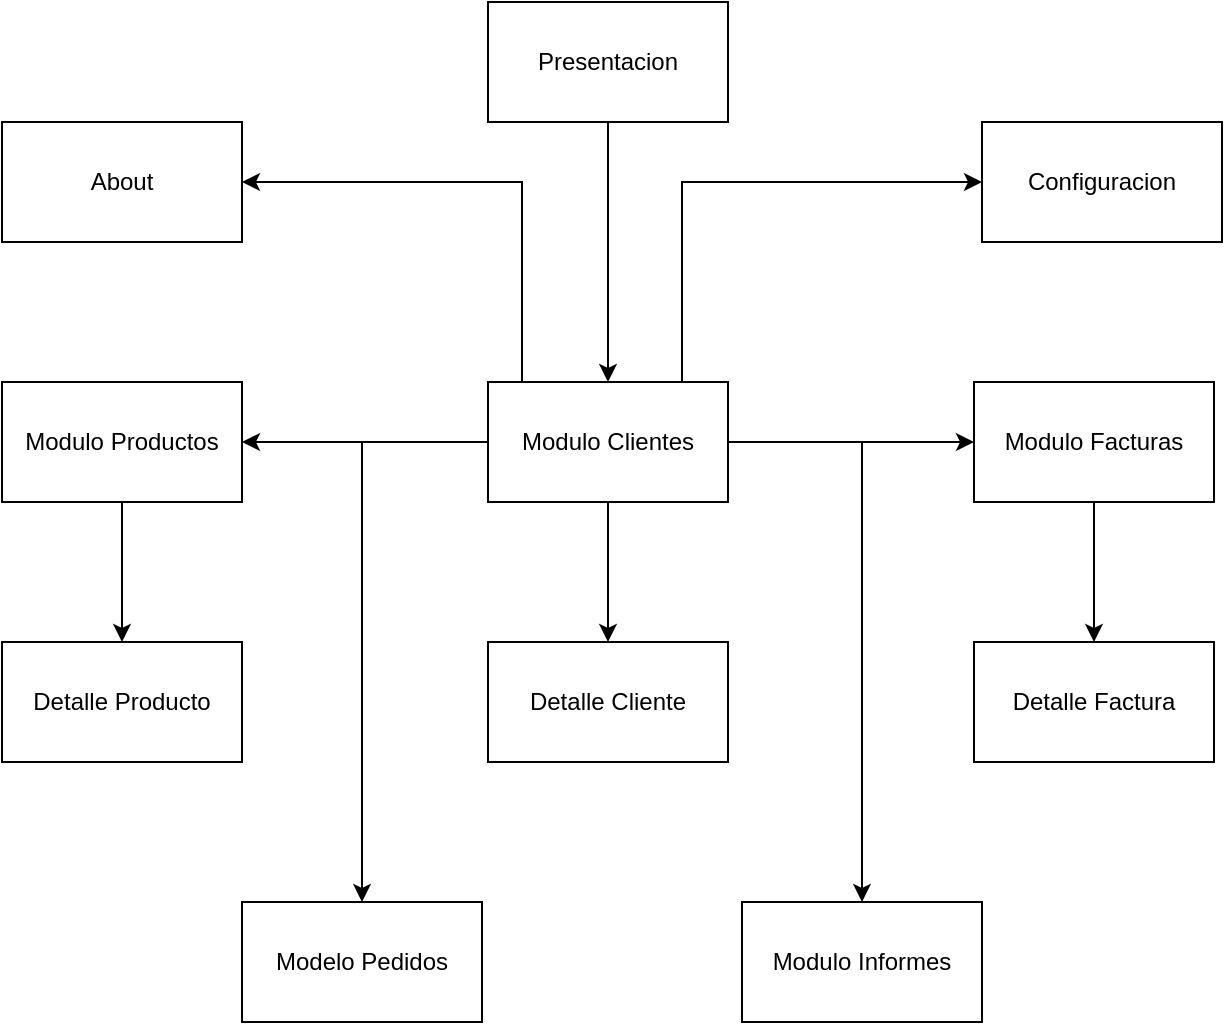 <mxfile version="10.6.5" type="device"><diagram id="qWfC6h5bFVVqr6ObENdy" name="Page-1"><mxGraphModel dx="738" dy="736" grid="1" gridSize="10" guides="1" tooltips="1" connect="1" arrows="1" fold="1" page="1" pageScale="1" pageWidth="827" pageHeight="1169" math="0" shadow="0"><root><mxCell id="0"/><mxCell id="1" parent="0"/><mxCell id="Z1TwKkV8chMHhtpDZZe4-13" style="edgeStyle=orthogonalEdgeStyle;rounded=0;orthogonalLoop=1;jettySize=auto;html=1;" edge="1" parent="1" source="Z1TwKkV8chMHhtpDZZe4-1" target="Z1TwKkV8chMHhtpDZZe4-6"><mxGeometry relative="1" as="geometry"/></mxCell><mxCell id="Z1TwKkV8chMHhtpDZZe4-14" style="edgeStyle=orthogonalEdgeStyle;rounded=0;orthogonalLoop=1;jettySize=auto;html=1;entryX=1;entryY=0.5;entryDx=0;entryDy=0;" edge="1" parent="1" source="Z1TwKkV8chMHhtpDZZe4-1" target="Z1TwKkV8chMHhtpDZZe4-3"><mxGeometry relative="1" as="geometry"/></mxCell><mxCell id="Z1TwKkV8chMHhtpDZZe4-16" style="edgeStyle=orthogonalEdgeStyle;rounded=0;orthogonalLoop=1;jettySize=auto;html=1;entryX=0;entryY=0.5;entryDx=0;entryDy=0;" edge="1" parent="1" source="Z1TwKkV8chMHhtpDZZe4-1" target="Z1TwKkV8chMHhtpDZZe4-5"><mxGeometry relative="1" as="geometry"><Array as="points"><mxPoint x="390" y="180"/></Array></mxGeometry></mxCell><mxCell id="Z1TwKkV8chMHhtpDZZe4-18" style="edgeStyle=orthogonalEdgeStyle;rounded=0;orthogonalLoop=1;jettySize=auto;html=1;entryX=1;entryY=0.5;entryDx=0;entryDy=0;" edge="1" parent="1" source="Z1TwKkV8chMHhtpDZZe4-1" target="Z1TwKkV8chMHhtpDZZe4-4"><mxGeometry relative="1" as="geometry"><Array as="points"><mxPoint x="310" y="180"/></Array></mxGeometry></mxCell><mxCell id="Z1TwKkV8chMHhtpDZZe4-19" style="edgeStyle=orthogonalEdgeStyle;rounded=0;orthogonalLoop=1;jettySize=auto;html=1;entryX=0.5;entryY=0;entryDx=0;entryDy=0;" edge="1" parent="1" source="Z1TwKkV8chMHhtpDZZe4-1" target="Z1TwKkV8chMHhtpDZZe4-8"><mxGeometry relative="1" as="geometry"/></mxCell><mxCell id="Z1TwKkV8chMHhtpDZZe4-21" style="edgeStyle=orthogonalEdgeStyle;rounded=0;orthogonalLoop=1;jettySize=auto;html=1;" edge="1" parent="1" source="Z1TwKkV8chMHhtpDZZe4-1" target="Z1TwKkV8chMHhtpDZZe4-10"><mxGeometry relative="1" as="geometry"><Array as="points"><mxPoint x="230" y="310"/></Array></mxGeometry></mxCell><mxCell id="Z1TwKkV8chMHhtpDZZe4-22" style="edgeStyle=orthogonalEdgeStyle;rounded=0;orthogonalLoop=1;jettySize=auto;html=1;" edge="1" parent="1" source="Z1TwKkV8chMHhtpDZZe4-1" target="Z1TwKkV8chMHhtpDZZe4-11"><mxGeometry relative="1" as="geometry"/></mxCell><mxCell id="Z1TwKkV8chMHhtpDZZe4-1" value="Modulo Clientes" style="rounded=0;whiteSpace=wrap;html=1;" vertex="1" parent="1"><mxGeometry x="293" y="280" width="120" height="60" as="geometry"/></mxCell><mxCell id="Z1TwKkV8chMHhtpDZZe4-17" style="edgeStyle=orthogonalEdgeStyle;rounded=0;orthogonalLoop=1;jettySize=auto;html=1;" edge="1" parent="1" source="Z1TwKkV8chMHhtpDZZe4-2" target="Z1TwKkV8chMHhtpDZZe4-1"><mxGeometry relative="1" as="geometry"/></mxCell><mxCell id="Z1TwKkV8chMHhtpDZZe4-2" value="Presentacion" style="rounded=0;whiteSpace=wrap;html=1;" vertex="1" parent="1"><mxGeometry x="293" y="90" width="120" height="60" as="geometry"/></mxCell><mxCell id="Z1TwKkV8chMHhtpDZZe4-20" style="edgeStyle=orthogonalEdgeStyle;rounded=0;orthogonalLoop=1;jettySize=auto;html=1;entryX=0.5;entryY=0;entryDx=0;entryDy=0;" edge="1" parent="1" source="Z1TwKkV8chMHhtpDZZe4-3" target="Z1TwKkV8chMHhtpDZZe4-7"><mxGeometry relative="1" as="geometry"/></mxCell><mxCell id="Z1TwKkV8chMHhtpDZZe4-3" value="Modulo Productos" style="rounded=0;whiteSpace=wrap;html=1;" vertex="1" parent="1"><mxGeometry x="50" y="280" width="120" height="60" as="geometry"/></mxCell><mxCell id="Z1TwKkV8chMHhtpDZZe4-4" value="About" style="rounded=0;whiteSpace=wrap;html=1;" vertex="1" parent="1"><mxGeometry x="50" y="150" width="120" height="60" as="geometry"/></mxCell><mxCell id="Z1TwKkV8chMHhtpDZZe4-5" value="Configuracion" style="rounded=0;whiteSpace=wrap;html=1;" vertex="1" parent="1"><mxGeometry x="540" y="150" width="120" height="60" as="geometry"/></mxCell><mxCell id="Z1TwKkV8chMHhtpDZZe4-15" style="edgeStyle=orthogonalEdgeStyle;rounded=0;orthogonalLoop=1;jettySize=auto;html=1;entryX=0.5;entryY=0;entryDx=0;entryDy=0;" edge="1" parent="1" source="Z1TwKkV8chMHhtpDZZe4-6" target="Z1TwKkV8chMHhtpDZZe4-9"><mxGeometry relative="1" as="geometry"/></mxCell><mxCell id="Z1TwKkV8chMHhtpDZZe4-6" value="Modulo Facturas" style="rounded=0;whiteSpace=wrap;html=1;" vertex="1" parent="1"><mxGeometry x="536" y="280" width="120" height="60" as="geometry"/></mxCell><mxCell id="Z1TwKkV8chMHhtpDZZe4-7" value="Detalle Producto" style="rounded=0;whiteSpace=wrap;html=1;" vertex="1" parent="1"><mxGeometry x="50" y="410" width="120" height="60" as="geometry"/></mxCell><mxCell id="Z1TwKkV8chMHhtpDZZe4-8" value="Detalle Cliente" style="rounded=0;whiteSpace=wrap;html=1;" vertex="1" parent="1"><mxGeometry x="293" y="410" width="120" height="60" as="geometry"/></mxCell><mxCell id="Z1TwKkV8chMHhtpDZZe4-9" value="Detalle Factura" style="rounded=0;whiteSpace=wrap;html=1;" vertex="1" parent="1"><mxGeometry x="536" y="410" width="120" height="60" as="geometry"/></mxCell><mxCell id="Z1TwKkV8chMHhtpDZZe4-10" value="Modelo Pedidos" style="rounded=0;whiteSpace=wrap;html=1;" vertex="1" parent="1"><mxGeometry x="170" y="540" width="120" height="60" as="geometry"/></mxCell><mxCell id="Z1TwKkV8chMHhtpDZZe4-11" value="Modulo Informes" style="rounded=0;whiteSpace=wrap;html=1;" vertex="1" parent="1"><mxGeometry x="420" y="540" width="120" height="60" as="geometry"/></mxCell></root></mxGraphModel></diagram></mxfile>